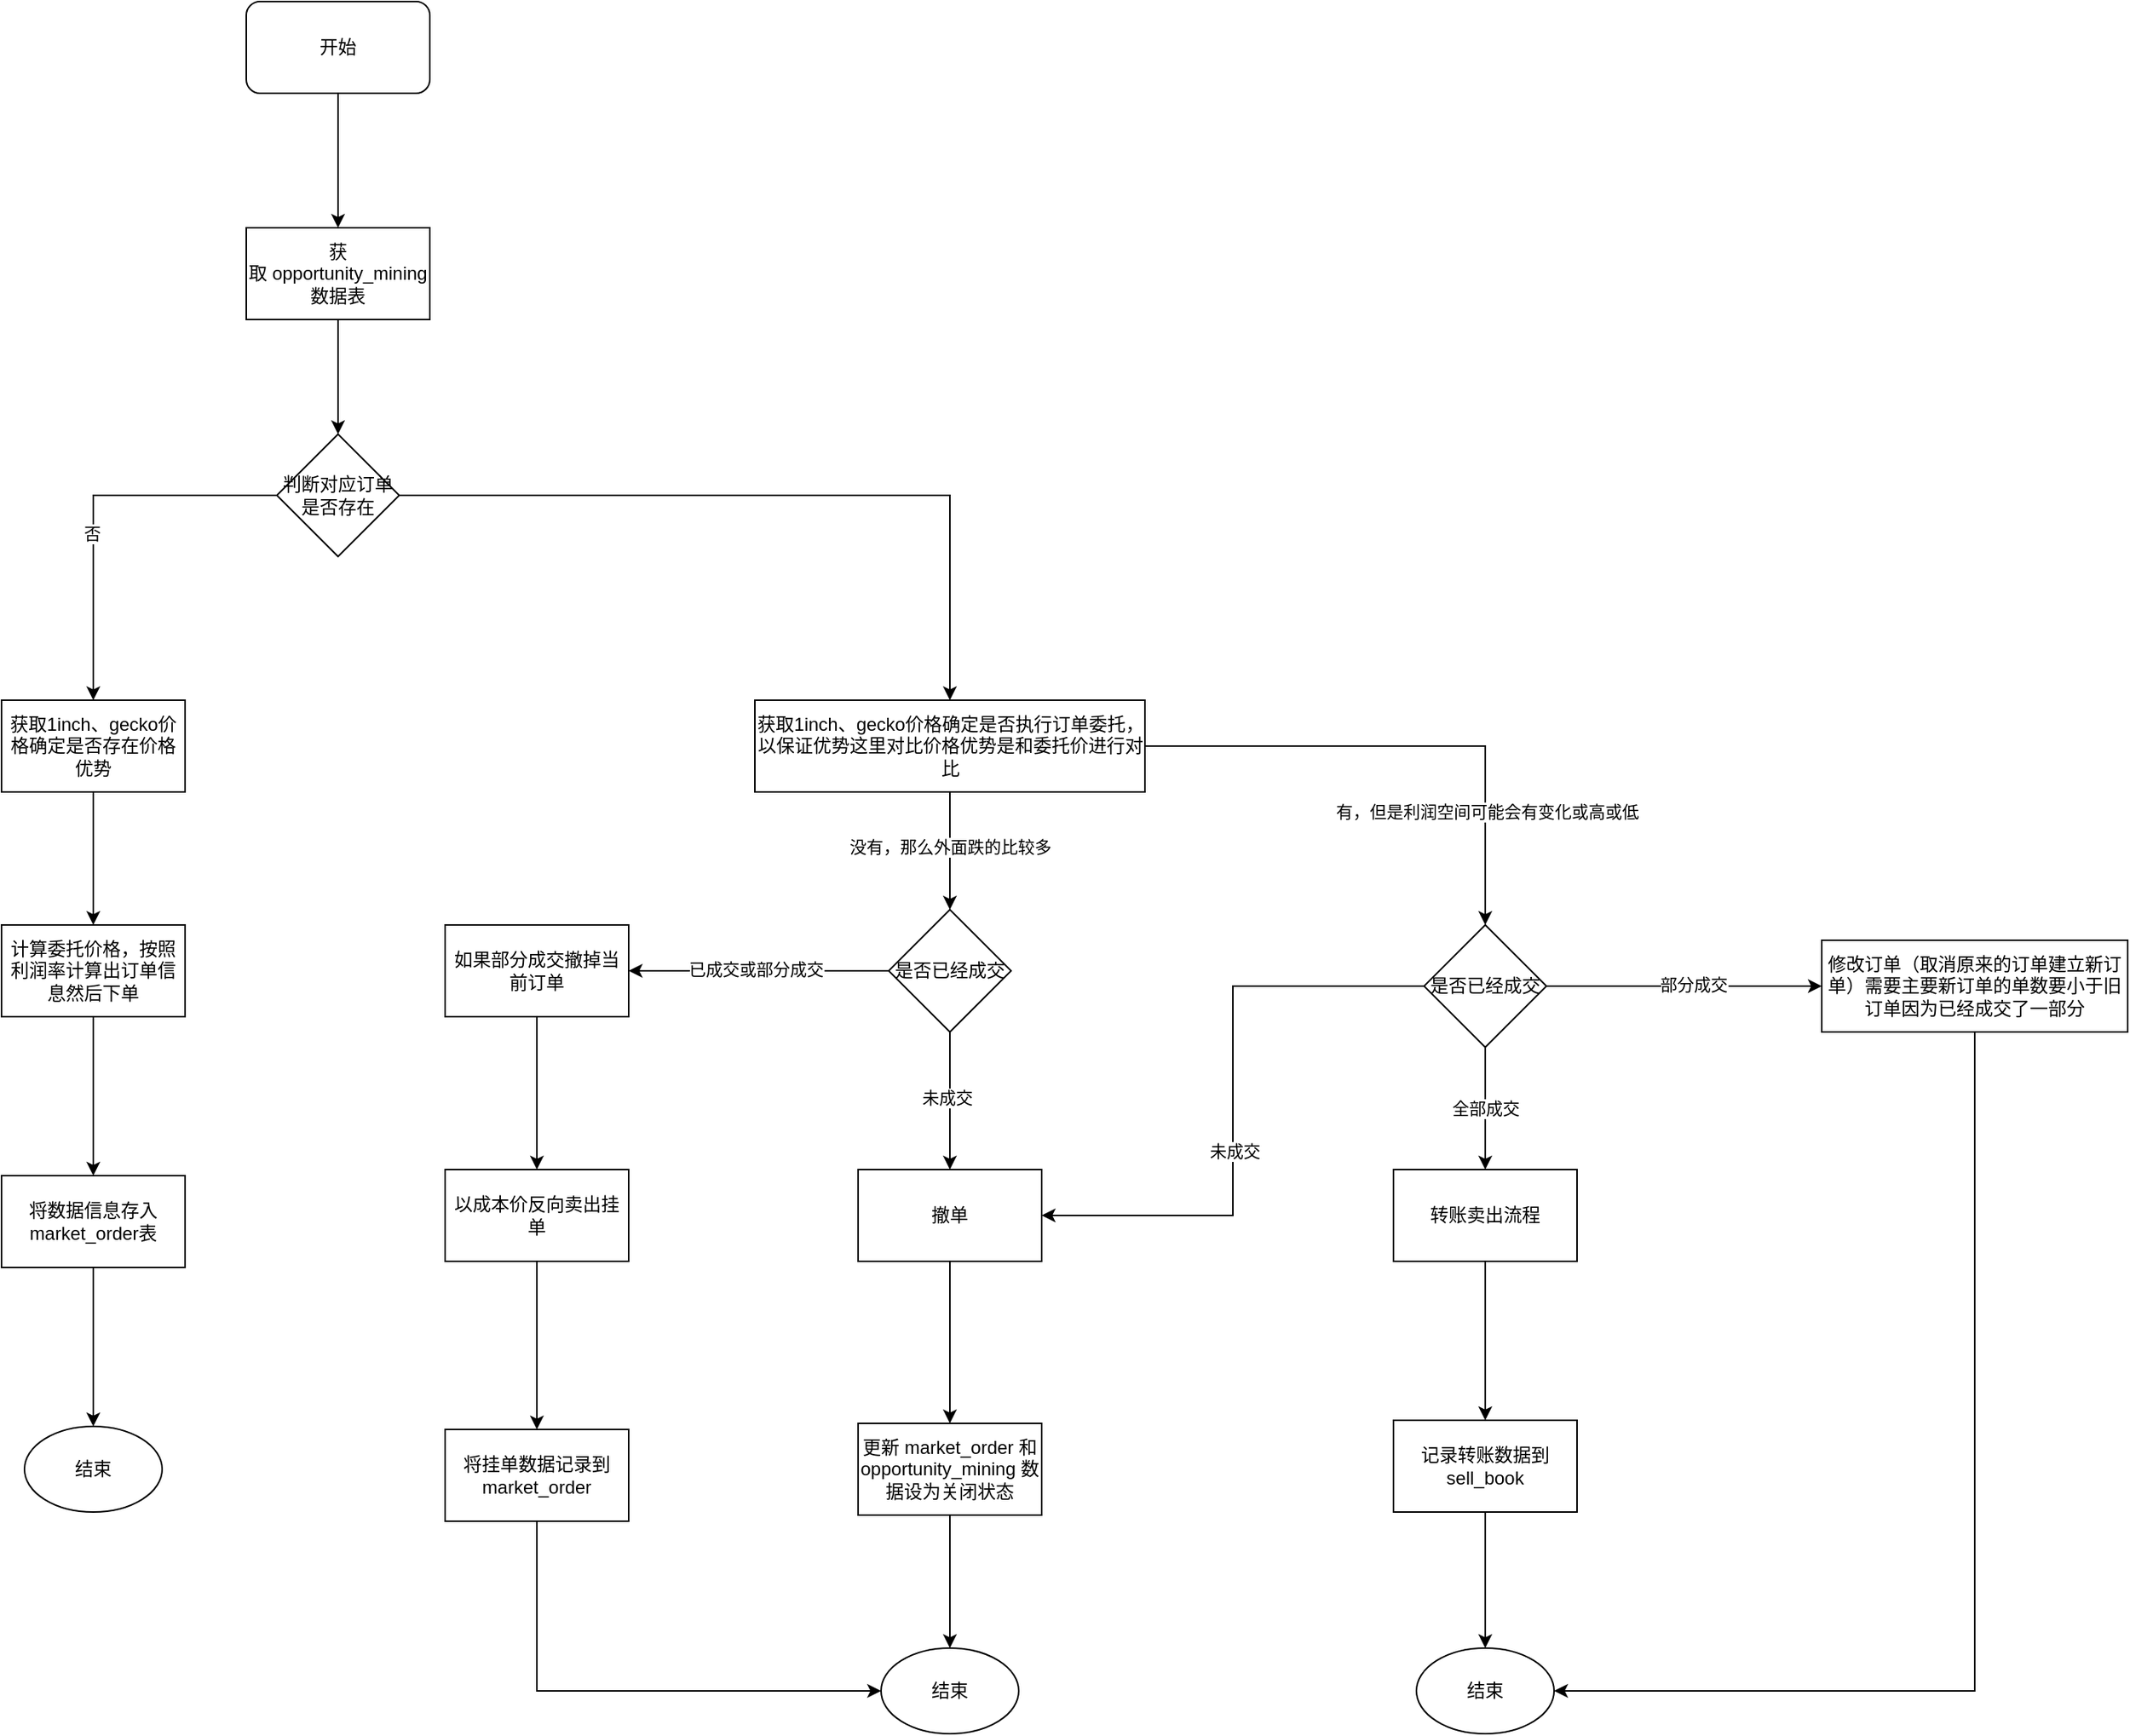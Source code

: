 <mxfile version="20.8.23" type="github">
  <diagram id="C5RBs43oDa-KdzZeNtuy" name="Page-1">
    <mxGraphModel dx="3723" dy="796" grid="1" gridSize="10" guides="1" tooltips="1" connect="1" arrows="1" fold="1" page="1" pageScale="1" pageWidth="827" pageHeight="1169" math="0" shadow="0">
      <root>
        <mxCell id="WIyWlLk6GJQsqaUBKTNV-0" />
        <mxCell id="WIyWlLk6GJQsqaUBKTNV-1" parent="WIyWlLk6GJQsqaUBKTNV-0" />
        <mxCell id="NYKQPOSVk5PSvudZOdbd-0" value="" style="edgeStyle=orthogonalEdgeStyle;rounded=0;orthogonalLoop=1;jettySize=auto;html=1;" edge="1" parent="WIyWlLk6GJQsqaUBKTNV-1" source="NYKQPOSVk5PSvudZOdbd-1" target="NYKQPOSVk5PSvudZOdbd-3">
          <mxGeometry relative="1" as="geometry" />
        </mxCell>
        <mxCell id="NYKQPOSVk5PSvudZOdbd-1" value="开始" style="rounded=1;whiteSpace=wrap;html=1;" vertex="1" parent="WIyWlLk6GJQsqaUBKTNV-1">
          <mxGeometry x="-1840" y="290" width="120" height="60" as="geometry" />
        </mxCell>
        <mxCell id="NYKQPOSVk5PSvudZOdbd-2" value="" style="edgeStyle=orthogonalEdgeStyle;rounded=0;orthogonalLoop=1;jettySize=auto;html=1;" edge="1" parent="WIyWlLk6GJQsqaUBKTNV-1" source="NYKQPOSVk5PSvudZOdbd-3" target="NYKQPOSVk5PSvudZOdbd-7">
          <mxGeometry relative="1" as="geometry" />
        </mxCell>
        <mxCell id="NYKQPOSVk5PSvudZOdbd-3" value="获取&amp;nbsp;opportunity_mining 数据表" style="rounded=0;whiteSpace=wrap;html=1;" vertex="1" parent="WIyWlLk6GJQsqaUBKTNV-1">
          <mxGeometry x="-1840" y="438" width="120" height="60" as="geometry" />
        </mxCell>
        <mxCell id="NYKQPOSVk5PSvudZOdbd-4" style="edgeStyle=orthogonalEdgeStyle;rounded=0;orthogonalLoop=1;jettySize=auto;html=1;entryX=0.5;entryY=0;entryDx=0;entryDy=0;" edge="1" parent="WIyWlLk6GJQsqaUBKTNV-1" source="NYKQPOSVk5PSvudZOdbd-7" target="NYKQPOSVk5PSvudZOdbd-9">
          <mxGeometry relative="1" as="geometry" />
        </mxCell>
        <mxCell id="NYKQPOSVk5PSvudZOdbd-5" value="否" style="edgeLabel;html=1;align=center;verticalAlign=middle;resizable=0;points=[];" vertex="1" connectable="0" parent="NYKQPOSVk5PSvudZOdbd-4">
          <mxGeometry x="0.138" y="-1" relative="1" as="geometry">
            <mxPoint as="offset" />
          </mxGeometry>
        </mxCell>
        <mxCell id="NYKQPOSVk5PSvudZOdbd-6" style="edgeStyle=orthogonalEdgeStyle;rounded=0;orthogonalLoop=1;jettySize=auto;html=1;" edge="1" parent="WIyWlLk6GJQsqaUBKTNV-1" source="NYKQPOSVk5PSvudZOdbd-7" target="NYKQPOSVk5PSvudZOdbd-14">
          <mxGeometry relative="1" as="geometry" />
        </mxCell>
        <mxCell id="NYKQPOSVk5PSvudZOdbd-7" value="判断对应订单是否存在" style="rhombus;whiteSpace=wrap;html=1;" vertex="1" parent="WIyWlLk6GJQsqaUBKTNV-1">
          <mxGeometry x="-1820" y="573" width="80" height="80" as="geometry" />
        </mxCell>
        <mxCell id="NYKQPOSVk5PSvudZOdbd-8" value="" style="edgeStyle=orthogonalEdgeStyle;rounded=0;orthogonalLoop=1;jettySize=auto;html=1;" edge="1" parent="WIyWlLk6GJQsqaUBKTNV-1" source="NYKQPOSVk5PSvudZOdbd-9" target="NYKQPOSVk5PSvudZOdbd-16">
          <mxGeometry relative="1" as="geometry" />
        </mxCell>
        <mxCell id="NYKQPOSVk5PSvudZOdbd-9" value="获取1inch、gecko价格确定是否存在价格优势" style="rounded=0;whiteSpace=wrap;html=1;" vertex="1" parent="WIyWlLk6GJQsqaUBKTNV-1">
          <mxGeometry x="-2000" y="747" width="120" height="60" as="geometry" />
        </mxCell>
        <mxCell id="NYKQPOSVk5PSvudZOdbd-10" value="" style="edgeStyle=orthogonalEdgeStyle;rounded=0;orthogonalLoop=1;jettySize=auto;html=1;" edge="1" parent="WIyWlLk6GJQsqaUBKTNV-1" source="NYKQPOSVk5PSvudZOdbd-14" target="NYKQPOSVk5PSvudZOdbd-24">
          <mxGeometry relative="1" as="geometry" />
        </mxCell>
        <mxCell id="NYKQPOSVk5PSvudZOdbd-11" value="没有，那么外面跌的比较多" style="edgeLabel;html=1;align=center;verticalAlign=middle;resizable=0;points=[];" vertex="1" connectable="0" parent="NYKQPOSVk5PSvudZOdbd-10">
          <mxGeometry x="-0.078" relative="1" as="geometry">
            <mxPoint as="offset" />
          </mxGeometry>
        </mxCell>
        <mxCell id="NYKQPOSVk5PSvudZOdbd-12" style="edgeStyle=orthogonalEdgeStyle;rounded=0;orthogonalLoop=1;jettySize=auto;html=1;entryX=0.5;entryY=0;entryDx=0;entryDy=0;" edge="1" parent="WIyWlLk6GJQsqaUBKTNV-1" source="NYKQPOSVk5PSvudZOdbd-14" target="NYKQPOSVk5PSvudZOdbd-35">
          <mxGeometry relative="1" as="geometry" />
        </mxCell>
        <mxCell id="NYKQPOSVk5PSvudZOdbd-13" value="有，但是利润空间可能会有变化或高或低" style="edgeLabel;html=1;align=center;verticalAlign=middle;resizable=0;points=[];" vertex="1" connectable="0" parent="NYKQPOSVk5PSvudZOdbd-12">
          <mxGeometry x="0.56" y="1" relative="1" as="geometry">
            <mxPoint as="offset" />
          </mxGeometry>
        </mxCell>
        <mxCell id="NYKQPOSVk5PSvudZOdbd-14" value="获取1inch、gecko价格确定是否执行订单委托，以保证优势这里对比价格优势是和委托价进行对比" style="rounded=0;whiteSpace=wrap;html=1;" vertex="1" parent="WIyWlLk6GJQsqaUBKTNV-1">
          <mxGeometry x="-1507.5" y="747" width="255" height="60" as="geometry" />
        </mxCell>
        <mxCell id="NYKQPOSVk5PSvudZOdbd-15" style="edgeStyle=orthogonalEdgeStyle;rounded=0;orthogonalLoop=1;jettySize=auto;html=1;" edge="1" parent="WIyWlLk6GJQsqaUBKTNV-1" source="NYKQPOSVk5PSvudZOdbd-16" target="NYKQPOSVk5PSvudZOdbd-18">
          <mxGeometry relative="1" as="geometry" />
        </mxCell>
        <mxCell id="NYKQPOSVk5PSvudZOdbd-16" value="计算委托价格，按照利润率计算出订单信息然后下单" style="rounded=0;whiteSpace=wrap;html=1;" vertex="1" parent="WIyWlLk6GJQsqaUBKTNV-1">
          <mxGeometry x="-2000" y="894" width="120" height="60" as="geometry" />
        </mxCell>
        <mxCell id="NYKQPOSVk5PSvudZOdbd-17" value="" style="edgeStyle=orthogonalEdgeStyle;rounded=0;orthogonalLoop=1;jettySize=auto;html=1;" edge="1" parent="WIyWlLk6GJQsqaUBKTNV-1" source="NYKQPOSVk5PSvudZOdbd-18" target="NYKQPOSVk5PSvudZOdbd-19">
          <mxGeometry relative="1" as="geometry" />
        </mxCell>
        <mxCell id="NYKQPOSVk5PSvudZOdbd-18" value="将数据信息存入 market_order表" style="rounded=0;whiteSpace=wrap;html=1;" vertex="1" parent="WIyWlLk6GJQsqaUBKTNV-1">
          <mxGeometry x="-2000" y="1058" width="120" height="60" as="geometry" />
        </mxCell>
        <mxCell id="NYKQPOSVk5PSvudZOdbd-19" value="结束" style="ellipse;whiteSpace=wrap;html=1;" vertex="1" parent="WIyWlLk6GJQsqaUBKTNV-1">
          <mxGeometry x="-1985" y="1222" width="90" height="56" as="geometry" />
        </mxCell>
        <mxCell id="NYKQPOSVk5PSvudZOdbd-20" value="" style="edgeStyle=orthogonalEdgeStyle;rounded=0;orthogonalLoop=1;jettySize=auto;html=1;" edge="1" parent="WIyWlLk6GJQsqaUBKTNV-1" source="NYKQPOSVk5PSvudZOdbd-24" target="NYKQPOSVk5PSvudZOdbd-26">
          <mxGeometry relative="1" as="geometry" />
        </mxCell>
        <mxCell id="NYKQPOSVk5PSvudZOdbd-21" value="未成交" style="edgeLabel;html=1;align=center;verticalAlign=middle;resizable=0;points=[];" vertex="1" connectable="0" parent="NYKQPOSVk5PSvudZOdbd-20">
          <mxGeometry x="-0.078" y="-2" relative="1" as="geometry">
            <mxPoint y="1" as="offset" />
          </mxGeometry>
        </mxCell>
        <mxCell id="NYKQPOSVk5PSvudZOdbd-22" style="edgeStyle=orthogonalEdgeStyle;rounded=0;orthogonalLoop=1;jettySize=auto;html=1;entryX=1;entryY=0.5;entryDx=0;entryDy=0;" edge="1" parent="WIyWlLk6GJQsqaUBKTNV-1" source="NYKQPOSVk5PSvudZOdbd-24" target="NYKQPOSVk5PSvudZOdbd-44">
          <mxGeometry relative="1" as="geometry" />
        </mxCell>
        <mxCell id="NYKQPOSVk5PSvudZOdbd-23" value="已成交或部分成交" style="edgeLabel;html=1;align=center;verticalAlign=middle;resizable=0;points=[];" vertex="1" connectable="0" parent="NYKQPOSVk5PSvudZOdbd-22">
          <mxGeometry x="0.024" y="-1" relative="1" as="geometry">
            <mxPoint as="offset" />
          </mxGeometry>
        </mxCell>
        <mxCell id="NYKQPOSVk5PSvudZOdbd-24" value="是否已经成交" style="rhombus;whiteSpace=wrap;html=1;" vertex="1" parent="WIyWlLk6GJQsqaUBKTNV-1">
          <mxGeometry x="-1420" y="884" width="80" height="80" as="geometry" />
        </mxCell>
        <mxCell id="NYKQPOSVk5PSvudZOdbd-25" value="" style="edgeStyle=orthogonalEdgeStyle;rounded=0;orthogonalLoop=1;jettySize=auto;html=1;" edge="1" parent="WIyWlLk6GJQsqaUBKTNV-1" source="NYKQPOSVk5PSvudZOdbd-26" target="NYKQPOSVk5PSvudZOdbd-28">
          <mxGeometry relative="1" as="geometry" />
        </mxCell>
        <mxCell id="NYKQPOSVk5PSvudZOdbd-26" value="撤单" style="rounded=0;whiteSpace=wrap;html=1;" vertex="1" parent="WIyWlLk6GJQsqaUBKTNV-1">
          <mxGeometry x="-1440" y="1054" width="120" height="60" as="geometry" />
        </mxCell>
        <mxCell id="NYKQPOSVk5PSvudZOdbd-27" value="" style="edgeStyle=orthogonalEdgeStyle;rounded=0;orthogonalLoop=1;jettySize=auto;html=1;" edge="1" parent="WIyWlLk6GJQsqaUBKTNV-1" source="NYKQPOSVk5PSvudZOdbd-28" target="NYKQPOSVk5PSvudZOdbd-29">
          <mxGeometry relative="1" as="geometry" />
        </mxCell>
        <mxCell id="NYKQPOSVk5PSvudZOdbd-28" value="更新 market_order 和 opportunity_mining 数据设为关闭状态" style="rounded=0;whiteSpace=wrap;html=1;" vertex="1" parent="WIyWlLk6GJQsqaUBKTNV-1">
          <mxGeometry x="-1440" y="1220" width="120" height="60" as="geometry" />
        </mxCell>
        <mxCell id="NYKQPOSVk5PSvudZOdbd-29" value="结束" style="ellipse;whiteSpace=wrap;html=1;" vertex="1" parent="WIyWlLk6GJQsqaUBKTNV-1">
          <mxGeometry x="-1425" y="1367" width="90" height="56" as="geometry" />
        </mxCell>
        <mxCell id="NYKQPOSVk5PSvudZOdbd-30" style="edgeStyle=orthogonalEdgeStyle;rounded=0;orthogonalLoop=1;jettySize=auto;html=1;entryX=1;entryY=0.5;entryDx=0;entryDy=0;" edge="1" parent="WIyWlLk6GJQsqaUBKTNV-1" source="NYKQPOSVk5PSvudZOdbd-35" target="NYKQPOSVk5PSvudZOdbd-26">
          <mxGeometry relative="1" as="geometry" />
        </mxCell>
        <mxCell id="NYKQPOSVk5PSvudZOdbd-31" value="未成交" style="edgeLabel;html=1;align=center;verticalAlign=middle;resizable=0;points=[];" vertex="1" connectable="0" parent="NYKQPOSVk5PSvudZOdbd-30">
          <mxGeometry x="0.162" y="1" relative="1" as="geometry">
            <mxPoint as="offset" />
          </mxGeometry>
        </mxCell>
        <mxCell id="NYKQPOSVk5PSvudZOdbd-32" value="全部成交" style="edgeStyle=orthogonalEdgeStyle;rounded=0;orthogonalLoop=1;jettySize=auto;html=1;entryX=0.5;entryY=0;entryDx=0;entryDy=0;" edge="1" parent="WIyWlLk6GJQsqaUBKTNV-1" source="NYKQPOSVk5PSvudZOdbd-35" target="NYKQPOSVk5PSvudZOdbd-37">
          <mxGeometry relative="1" as="geometry">
            <mxPoint x="-1030" y="1048" as="targetPoint" />
          </mxGeometry>
        </mxCell>
        <mxCell id="NYKQPOSVk5PSvudZOdbd-33" value="" style="edgeStyle=orthogonalEdgeStyle;rounded=0;orthogonalLoop=1;jettySize=auto;html=1;entryX=0;entryY=0.5;entryDx=0;entryDy=0;" edge="1" parent="WIyWlLk6GJQsqaUBKTNV-1" source="NYKQPOSVk5PSvudZOdbd-35" target="NYKQPOSVk5PSvudZOdbd-42">
          <mxGeometry relative="1" as="geometry">
            <mxPoint x="-830" y="934" as="targetPoint" />
          </mxGeometry>
        </mxCell>
        <mxCell id="NYKQPOSVk5PSvudZOdbd-34" value="部分成交" style="edgeLabel;html=1;align=center;verticalAlign=middle;resizable=0;points=[];" vertex="1" connectable="0" parent="NYKQPOSVk5PSvudZOdbd-33">
          <mxGeometry x="0.06" y="1" relative="1" as="geometry">
            <mxPoint as="offset" />
          </mxGeometry>
        </mxCell>
        <mxCell id="NYKQPOSVk5PSvudZOdbd-35" value="是否已经成交" style="rhombus;whiteSpace=wrap;html=1;" vertex="1" parent="WIyWlLk6GJQsqaUBKTNV-1">
          <mxGeometry x="-1070" y="894" width="80" height="80" as="geometry" />
        </mxCell>
        <mxCell id="NYKQPOSVk5PSvudZOdbd-36" value="" style="edgeStyle=orthogonalEdgeStyle;rounded=0;orthogonalLoop=1;jettySize=auto;html=1;" edge="1" parent="WIyWlLk6GJQsqaUBKTNV-1" source="NYKQPOSVk5PSvudZOdbd-37" target="NYKQPOSVk5PSvudZOdbd-39">
          <mxGeometry relative="1" as="geometry" />
        </mxCell>
        <mxCell id="NYKQPOSVk5PSvudZOdbd-37" value="转账卖出流程" style="rounded=0;whiteSpace=wrap;html=1;" vertex="1" parent="WIyWlLk6GJQsqaUBKTNV-1">
          <mxGeometry x="-1090" y="1054" width="120" height="60" as="geometry" />
        </mxCell>
        <mxCell id="NYKQPOSVk5PSvudZOdbd-38" value="" style="edgeStyle=orthogonalEdgeStyle;rounded=0;orthogonalLoop=1;jettySize=auto;html=1;" edge="1" parent="WIyWlLk6GJQsqaUBKTNV-1" source="NYKQPOSVk5PSvudZOdbd-39" target="NYKQPOSVk5PSvudZOdbd-40">
          <mxGeometry relative="1" as="geometry" />
        </mxCell>
        <mxCell id="NYKQPOSVk5PSvudZOdbd-39" value="记录转账数据到&lt;br&gt;sell_book" style="rounded=0;whiteSpace=wrap;html=1;" vertex="1" parent="WIyWlLk6GJQsqaUBKTNV-1">
          <mxGeometry x="-1090" y="1218" width="120" height="60" as="geometry" />
        </mxCell>
        <mxCell id="NYKQPOSVk5PSvudZOdbd-40" value="结束" style="ellipse;whiteSpace=wrap;html=1;" vertex="1" parent="WIyWlLk6GJQsqaUBKTNV-1">
          <mxGeometry x="-1075" y="1367" width="90" height="56" as="geometry" />
        </mxCell>
        <mxCell id="NYKQPOSVk5PSvudZOdbd-41" style="edgeStyle=orthogonalEdgeStyle;rounded=0;orthogonalLoop=1;jettySize=auto;html=1;entryX=1;entryY=0.5;entryDx=0;entryDy=0;" edge="1" parent="WIyWlLk6GJQsqaUBKTNV-1" source="NYKQPOSVk5PSvudZOdbd-42" target="NYKQPOSVk5PSvudZOdbd-40">
          <mxGeometry relative="1" as="geometry">
            <Array as="points">
              <mxPoint x="-710" y="1395" />
            </Array>
          </mxGeometry>
        </mxCell>
        <mxCell id="NYKQPOSVk5PSvudZOdbd-42" value="修改订单（取消原来的订单建立新订单）需要主要新订单的单数要小于旧订单因为已经成交了一部分" style="rounded=0;whiteSpace=wrap;html=1;" vertex="1" parent="WIyWlLk6GJQsqaUBKTNV-1">
          <mxGeometry x="-810" y="904" width="200" height="60" as="geometry" />
        </mxCell>
        <mxCell id="NYKQPOSVk5PSvudZOdbd-43" value="" style="edgeStyle=orthogonalEdgeStyle;rounded=0;orthogonalLoop=1;jettySize=auto;html=1;" edge="1" parent="WIyWlLk6GJQsqaUBKTNV-1" source="NYKQPOSVk5PSvudZOdbd-44" target="NYKQPOSVk5PSvudZOdbd-46">
          <mxGeometry relative="1" as="geometry" />
        </mxCell>
        <mxCell id="NYKQPOSVk5PSvudZOdbd-44" value="如果部分成交撤掉当前订单" style="rounded=0;whiteSpace=wrap;html=1;" vertex="1" parent="WIyWlLk6GJQsqaUBKTNV-1">
          <mxGeometry x="-1710" y="894" width="120" height="60" as="geometry" />
        </mxCell>
        <mxCell id="NYKQPOSVk5PSvudZOdbd-45" value="" style="edgeStyle=orthogonalEdgeStyle;rounded=0;orthogonalLoop=1;jettySize=auto;html=1;" edge="1" parent="WIyWlLk6GJQsqaUBKTNV-1" source="NYKQPOSVk5PSvudZOdbd-46" target="NYKQPOSVk5PSvudZOdbd-48">
          <mxGeometry relative="1" as="geometry" />
        </mxCell>
        <mxCell id="NYKQPOSVk5PSvudZOdbd-46" value="以成本价反向卖出挂单" style="rounded=0;whiteSpace=wrap;html=1;" vertex="1" parent="WIyWlLk6GJQsqaUBKTNV-1">
          <mxGeometry x="-1710" y="1054" width="120" height="60" as="geometry" />
        </mxCell>
        <mxCell id="NYKQPOSVk5PSvudZOdbd-47" style="edgeStyle=orthogonalEdgeStyle;rounded=0;orthogonalLoop=1;jettySize=auto;html=1;entryX=0;entryY=0.5;entryDx=0;entryDy=0;" edge="1" parent="WIyWlLk6GJQsqaUBKTNV-1" source="NYKQPOSVk5PSvudZOdbd-48" target="NYKQPOSVk5PSvudZOdbd-29">
          <mxGeometry relative="1" as="geometry">
            <Array as="points">
              <mxPoint x="-1650" y="1395" />
            </Array>
          </mxGeometry>
        </mxCell>
        <mxCell id="NYKQPOSVk5PSvudZOdbd-48" value="将挂单数据记录到&lt;br&gt;market_order" style="rounded=0;whiteSpace=wrap;html=1;" vertex="1" parent="WIyWlLk6GJQsqaUBKTNV-1">
          <mxGeometry x="-1710" y="1224" width="120" height="60" as="geometry" />
        </mxCell>
      </root>
    </mxGraphModel>
  </diagram>
</mxfile>
